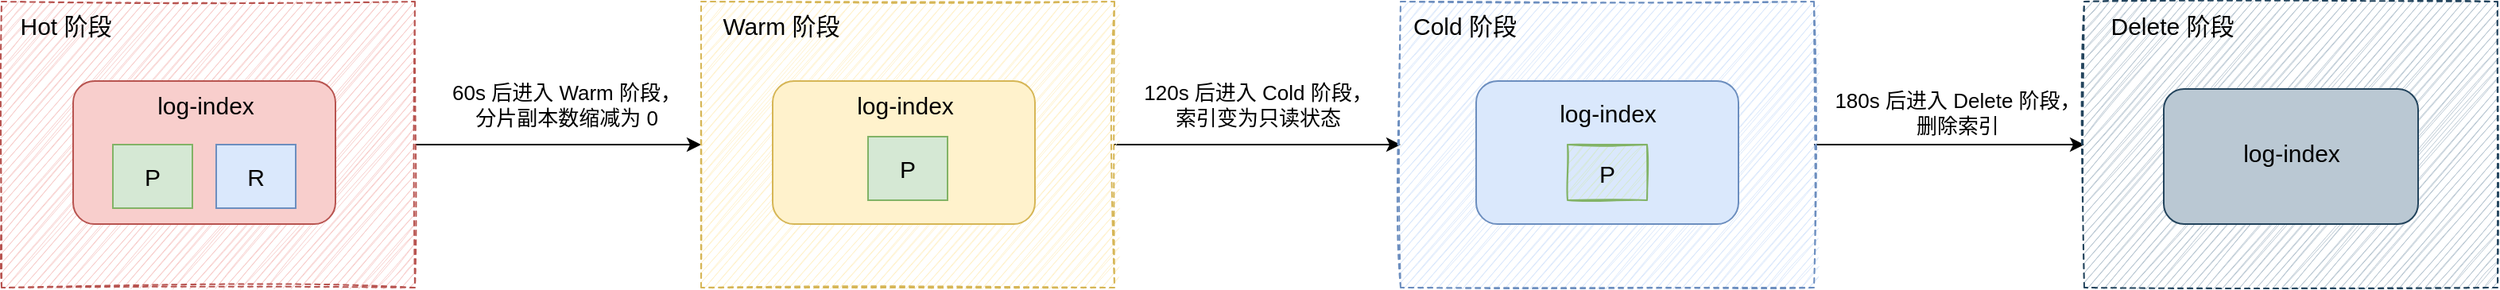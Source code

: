<mxfile version="20.0.4" type="device"><diagram id="WO2lBGwng6Y53dqQ3--a" name="Page-1"><mxGraphModel dx="1856" dy="952" grid="1" gridSize="10" guides="1" tooltips="1" connect="1" arrows="1" fold="1" page="1" pageScale="1" pageWidth="827" pageHeight="1169" math="0" shadow="0"><root><mxCell id="0"/><mxCell id="1" parent="0"/><mxCell id="bK161pd4T7ka4iIjYjR5-46" style="edgeStyle=orthogonalEdgeStyle;rounded=0;orthogonalLoop=1;jettySize=auto;html=1;exitX=1;exitY=0.5;exitDx=0;exitDy=0;entryX=0;entryY=0.5;entryDx=0;entryDy=0;fontSize=15;" edge="1" parent="1" source="bK161pd4T7ka4iIjYjR5-7" target="bK161pd4T7ka4iIjYjR5-28"><mxGeometry relative="1" as="geometry"/></mxCell><mxCell id="bK161pd4T7ka4iIjYjR5-7" value="" style="rounded=0;whiteSpace=wrap;html=1;dashed=1;sketch=1;fontSize=15;fillColor=#f8cecc;strokeColor=#b85450;" vertex="1" parent="1"><mxGeometry x="50" y="270" width="260" height="180" as="geometry"/></mxCell><mxCell id="bK161pd4T7ka4iIjYjR5-2" value="" style="rounded=1;whiteSpace=wrap;html=1;fillColor=#f8cecc;strokeColor=#b85450;fontSize=15;" vertex="1" parent="1"><mxGeometry x="95" y="320" width="165" height="90" as="geometry"/></mxCell><mxCell id="bK161pd4T7ka4iIjYjR5-13" value="Hot 阶段" style="text;html=1;resizable=0;autosize=1;align=center;verticalAlign=middle;points=[];fillColor=none;strokeColor=none;rounded=0;dashed=1;sketch=1;fontSize=15;" vertex="1" parent="1"><mxGeometry x="50" y="270" width="80" height="30" as="geometry"/></mxCell><mxCell id="bK161pd4T7ka4iIjYjR5-25" value="P" style="rounded=0;whiteSpace=wrap;html=1;sketch=0;fontSize=15;fillColor=#d5e8d4;strokeColor=#82b366;" vertex="1" parent="1"><mxGeometry x="120" y="360" width="50" height="40" as="geometry"/></mxCell><mxCell id="bK161pd4T7ka4iIjYjR5-26" value="R" style="rounded=0;whiteSpace=wrap;html=1;sketch=0;fontSize=15;fillColor=#dae8fc;strokeColor=#6c8ebf;" vertex="1" parent="1"><mxGeometry x="185" y="360" width="50" height="40" as="geometry"/></mxCell><mxCell id="bK161pd4T7ka4iIjYjR5-27" value="log-index" style="text;html=1;resizable=0;autosize=1;align=center;verticalAlign=middle;points=[];fillColor=none;strokeColor=none;rounded=0;dashed=1;sketch=1;fontSize=15;" vertex="1" parent="1"><mxGeometry x="137.5" y="320" width="80" height="30" as="geometry"/></mxCell><mxCell id="bK161pd4T7ka4iIjYjR5-54" style="edgeStyle=orthogonalEdgeStyle;rounded=0;orthogonalLoop=1;jettySize=auto;html=1;exitX=1;exitY=0.5;exitDx=0;exitDy=0;entryX=0;entryY=0.5;entryDx=0;entryDy=0;fontSize=13;" edge="1" parent="1" source="bK161pd4T7ka4iIjYjR5-28" target="bK161pd4T7ka4iIjYjR5-49"><mxGeometry relative="1" as="geometry"/></mxCell><mxCell id="bK161pd4T7ka4iIjYjR5-28" value="" style="rounded=0;whiteSpace=wrap;html=1;dashed=1;sketch=1;fontSize=15;fillColor=#fff2cc;strokeColor=#d6b656;" vertex="1" parent="1"><mxGeometry x="490" y="270" width="260" height="180" as="geometry"/></mxCell><mxCell id="bK161pd4T7ka4iIjYjR5-29" value="" style="rounded=1;whiteSpace=wrap;html=1;fillColor=#fff2cc;strokeColor=#d6b656;fontSize=15;" vertex="1" parent="1"><mxGeometry x="535" y="320" width="165" height="90" as="geometry"/></mxCell><mxCell id="bK161pd4T7ka4iIjYjR5-30" value="Warm 阶段" style="text;html=1;resizable=0;autosize=1;align=center;verticalAlign=middle;points=[];fillColor=none;strokeColor=none;rounded=0;dashed=1;sketch=1;fontSize=15;" vertex="1" parent="1"><mxGeometry x="490" y="270" width="100" height="30" as="geometry"/></mxCell><mxCell id="bK161pd4T7ka4iIjYjR5-31" value="P" style="rounded=0;whiteSpace=wrap;html=1;sketch=0;fontSize=15;fillColor=#d5e8d4;strokeColor=#82b366;" vertex="1" parent="1"><mxGeometry x="595" y="355" width="50" height="40" as="geometry"/></mxCell><mxCell id="bK161pd4T7ka4iIjYjR5-33" value="log-index" style="text;html=1;resizable=0;autosize=1;align=center;verticalAlign=middle;points=[];fillColor=none;strokeColor=none;rounded=0;dashed=1;sketch=1;fontSize=15;" vertex="1" parent="1"><mxGeometry x="577.5" y="320" width="80" height="30" as="geometry"/></mxCell><mxCell id="bK161pd4T7ka4iIjYjR5-47" value="60s 后进入 Warm 阶段，&lt;br style=&quot;font-size: 13px;&quot;&gt;分片副本数缩减为 0" style="text;html=1;resizable=0;autosize=1;align=center;verticalAlign=middle;points=[];fillColor=none;strokeColor=none;rounded=0;dashed=1;sketch=1;fontSize=13;" vertex="1" parent="1"><mxGeometry x="320" y="315" width="170" height="40" as="geometry"/></mxCell><mxCell id="bK161pd4T7ka4iIjYjR5-64" style="edgeStyle=orthogonalEdgeStyle;rounded=0;orthogonalLoop=1;jettySize=auto;html=1;exitX=1;exitY=0.5;exitDx=0;exitDy=0;entryX=0;entryY=0.5;entryDx=0;entryDy=0;fontSize=13;" edge="1" parent="1" source="bK161pd4T7ka4iIjYjR5-49" target="bK161pd4T7ka4iIjYjR5-59"><mxGeometry relative="1" as="geometry"/></mxCell><mxCell id="bK161pd4T7ka4iIjYjR5-49" value="" style="rounded=0;whiteSpace=wrap;html=1;dashed=1;sketch=1;fontSize=15;fillColor=#dae8fc;strokeColor=#6c8ebf;" vertex="1" parent="1"><mxGeometry x="930" y="270" width="260" height="180" as="geometry"/></mxCell><mxCell id="bK161pd4T7ka4iIjYjR5-50" value="" style="rounded=1;whiteSpace=wrap;html=1;fillColor=#dae8fc;strokeColor=#6c8ebf;fontSize=15;" vertex="1" parent="1"><mxGeometry x="977.5" y="320" width="165" height="90" as="geometry"/></mxCell><mxCell id="bK161pd4T7ka4iIjYjR5-51" value="Cold 阶段" style="text;html=1;resizable=0;autosize=1;align=center;verticalAlign=middle;points=[];fillColor=none;strokeColor=none;rounded=0;dashed=1;sketch=1;fontSize=15;" vertex="1" parent="1"><mxGeometry x="925" y="270" width="90" height="30" as="geometry"/></mxCell><mxCell id="bK161pd4T7ka4iIjYjR5-52" value="P" style="rounded=0;whiteSpace=wrap;html=1;sketch=1;fontSize=15;fillColor=#d5e8d4;strokeColor=#82b366;" vertex="1" parent="1"><mxGeometry x="1035" y="360" width="50" height="35" as="geometry"/></mxCell><mxCell id="bK161pd4T7ka4iIjYjR5-53" value="log-index" style="text;html=1;resizable=0;autosize=1;align=center;verticalAlign=middle;points=[];fillColor=none;strokeColor=none;rounded=0;dashed=1;sketch=1;fontSize=15;" vertex="1" parent="1"><mxGeometry x="1020" y="325" width="80" height="30" as="geometry"/></mxCell><mxCell id="bK161pd4T7ka4iIjYjR5-55" value="120s 后进入 Cold 阶段，&lt;br style=&quot;font-size: 13px;&quot;&gt;索引变为只读状态" style="text;html=1;resizable=0;autosize=1;align=center;verticalAlign=middle;points=[];fillColor=none;strokeColor=none;rounded=0;dashed=1;sketch=1;fontSize=13;" vertex="1" parent="1"><mxGeometry x="755" y="315" width="170" height="40" as="geometry"/></mxCell><mxCell id="bK161pd4T7ka4iIjYjR5-59" value="" style="rounded=0;whiteSpace=wrap;html=1;dashed=1;sketch=1;fontSize=15;fillColor=#bac8d3;strokeColor=#23445d;" vertex="1" parent="1"><mxGeometry x="1360" y="270" width="260" height="180" as="geometry"/></mxCell><mxCell id="bK161pd4T7ka4iIjYjR5-60" value="" style="rounded=1;whiteSpace=wrap;html=1;fillColor=#bac8d3;strokeColor=#23445d;fontSize=15;sketch=0;" vertex="1" parent="1"><mxGeometry x="1410" y="325" width="160" height="85" as="geometry"/></mxCell><mxCell id="bK161pd4T7ka4iIjYjR5-61" value="Delete 阶段" style="text;html=1;resizable=0;autosize=1;align=center;verticalAlign=middle;points=[];fillColor=none;strokeColor=none;rounded=0;dashed=1;sketch=1;fontSize=15;" vertex="1" parent="1"><mxGeometry x="1365" y="270" width="100" height="30" as="geometry"/></mxCell><mxCell id="bK161pd4T7ka4iIjYjR5-63" value="log-index" style="text;html=1;resizable=0;autosize=1;align=center;verticalAlign=middle;points=[];fillColor=none;strokeColor=none;rounded=0;dashed=1;sketch=0;fontSize=15;" vertex="1" parent="1"><mxGeometry x="1450" y="350" width="80" height="30" as="geometry"/></mxCell><mxCell id="bK161pd4T7ka4iIjYjR5-65" value="180s 后进入 Delete 阶段，&lt;br style=&quot;font-size: 13px;&quot;&gt;删除索引" style="text;html=1;resizable=0;autosize=1;align=center;verticalAlign=middle;points=[];fillColor=none;strokeColor=none;rounded=0;dashed=1;sketch=1;fontSize=13;" vertex="1" parent="1"><mxGeometry x="1190" y="320" width="180" height="40" as="geometry"/></mxCell></root></mxGraphModel></diagram></mxfile>
